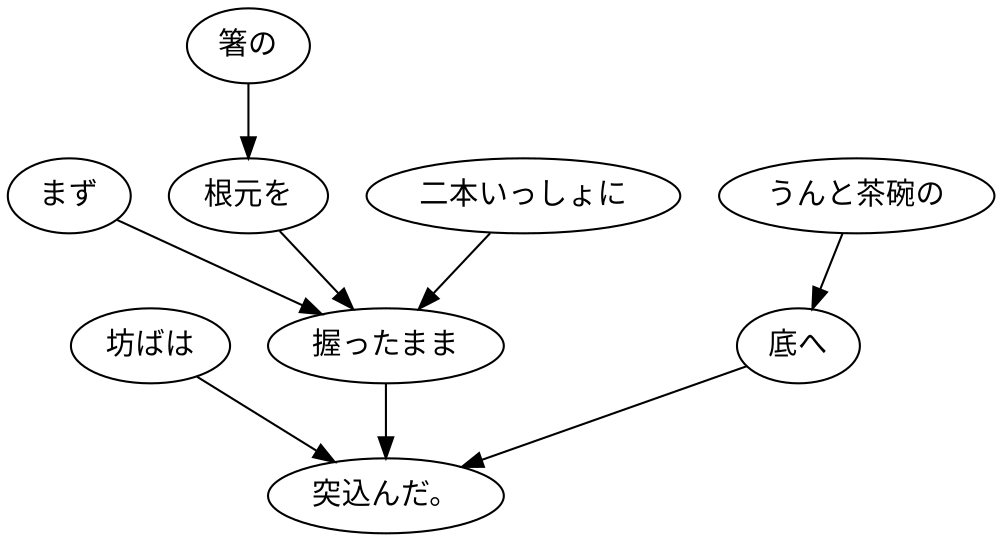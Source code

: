 digraph graph6620 {
	node0 [label="坊ばは"];
	node1 [label="まず"];
	node2 [label="箸の"];
	node3 [label="根元を"];
	node4 [label="二本いっしょに"];
	node5 [label="握ったまま"];
	node6 [label="うんと茶碗の"];
	node7 [label="底へ"];
	node8 [label="突込んだ。"];
	node0 -> node8;
	node1 -> node5;
	node2 -> node3;
	node3 -> node5;
	node4 -> node5;
	node5 -> node8;
	node6 -> node7;
	node7 -> node8;
}
